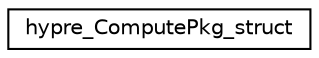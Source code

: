 digraph "Graphical Class Hierarchy"
{
 // LATEX_PDF_SIZE
  edge [fontname="Helvetica",fontsize="10",labelfontname="Helvetica",labelfontsize="10"];
  node [fontname="Helvetica",fontsize="10",shape=record];
  rankdir="LR";
  Node0 [label="hypre_ComputePkg_struct",height=0.2,width=0.4,color="black", fillcolor="white", style="filled",URL="$structhypre___compute_pkg__struct.html",tooltip=" "];
}
